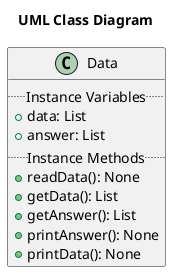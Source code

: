 @startuml data
scale 1
title  "UML Class Diagram"
class Data {
	.. Instance Variables ..
	+ data: List
	+ answer: List
	.. Instance Methods ..
	+ readData(): None
	+ getData(): List
	+ getAnswer(): List
	+ printAnswer(): None
	+ printData(): None
}
@enduml